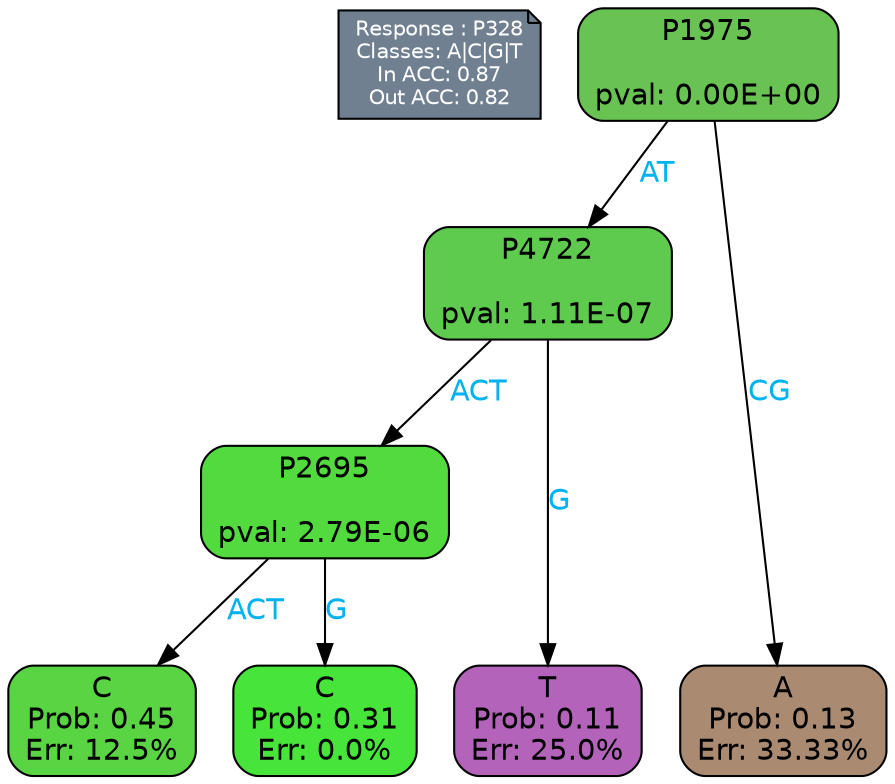 digraph Tree {
node [shape=box, style="filled, rounded", color="black", fontname=helvetica] ;
graph [ranksep=equally, splines=polylines, bgcolor=transparent, dpi=600] ;
edge [fontname=helvetica] ;
LEGEND [label="Response : P328
Classes: A|C|G|T
In ACC: 0.87
Out ACC: 0.82
",shape=note,align=left,style=filled,fillcolor="slategray",fontcolor="white",fontsize=10];1 [label="P1975

pval: 0.00E+00", fillcolor="#68c353"] ;
2 [label="P4722

pval: 1.11E-07", fillcolor="#5ecb4f"] ;
3 [label="P2695

pval: 2.79E-06", fillcolor="#52da3f"] ;
4 [label="C
Prob: 0.45
Err: 12.5%", fillcolor="#59d443"] ;
5 [label="C
Prob: 0.31
Err: 0.0%", fillcolor="#47e539"] ;
6 [label="T
Prob: 0.11
Err: 25.0%", fillcolor="#b364ba"] ;
7 [label="A
Prob: 0.13
Err: 33.33%", fillcolor="#ab8a72"] ;
1 -> 2 [label="AT",fontcolor=deepskyblue2] ;
1 -> 7 [label="CG",fontcolor=deepskyblue2] ;
2 -> 3 [label="ACT",fontcolor=deepskyblue2] ;
2 -> 6 [label="G",fontcolor=deepskyblue2] ;
3 -> 4 [label="ACT",fontcolor=deepskyblue2] ;
3 -> 5 [label="G",fontcolor=deepskyblue2] ;
{rank = same; 4;5;6;7;}{rank = same; LEGEND;1;}}